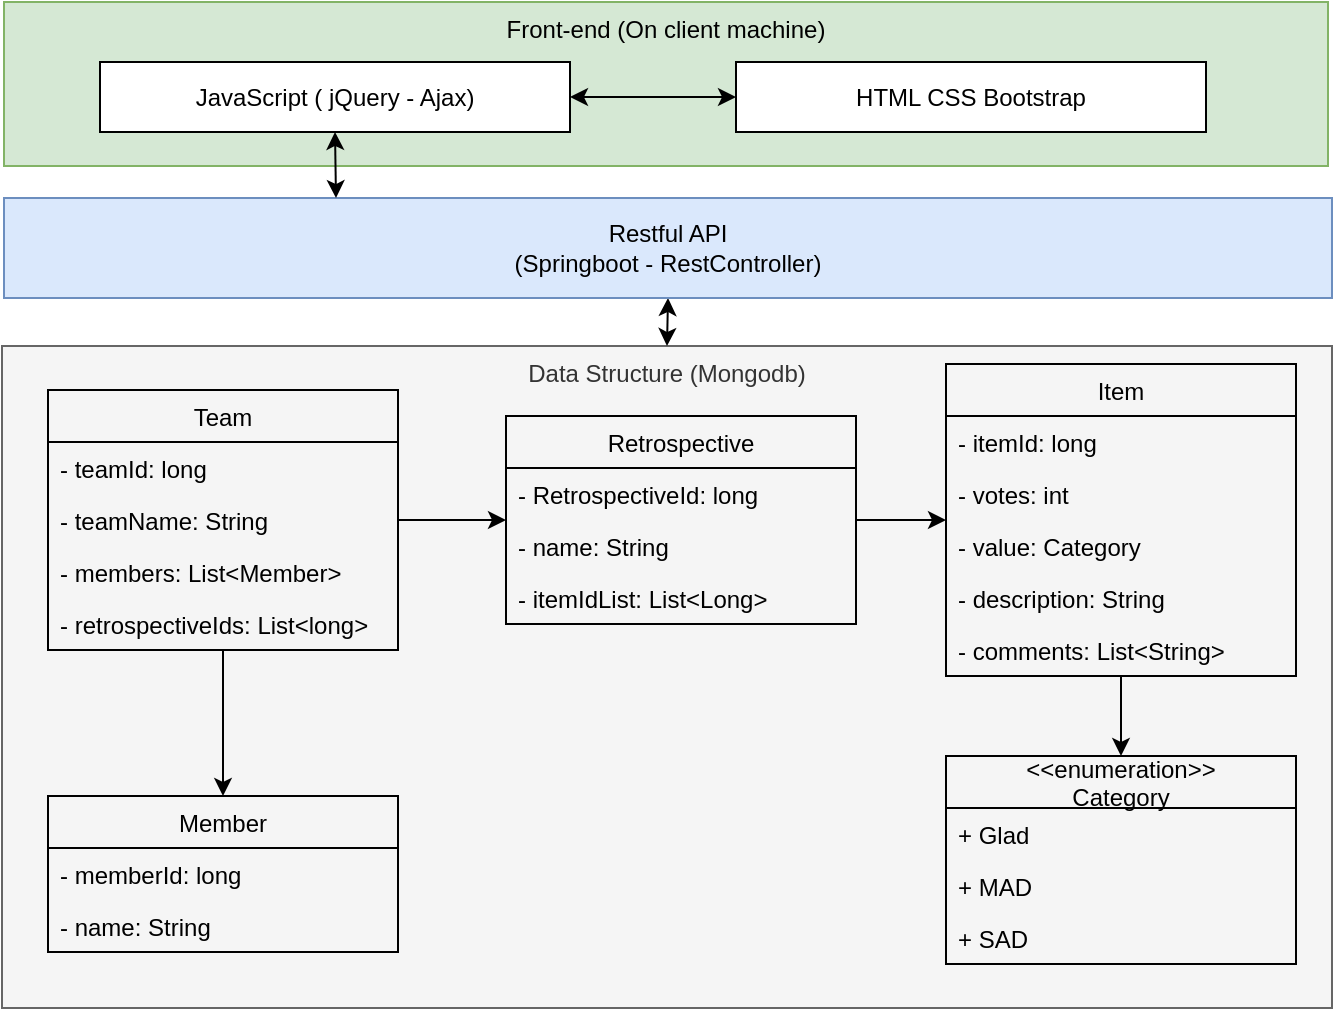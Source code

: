 <mxfile version="13.10.4" type="github">
  <diagram id="IDma_761hYsdMr6DxiUg" name="Page-1">
    <mxGraphModel dx="1452" dy="554" grid="0" gridSize="10" guides="1" tooltips="1" connect="1" arrows="1" fold="1" page="0" pageScale="1" pageWidth="827" pageHeight="1169" math="0" shadow="0">
      <root>
        <mxCell id="0" />
        <mxCell id="1" parent="0" />
        <mxCell id="Z2gqgBX56awsmeUNYRUS-5" value="Data Structure (Mongodb)" style="rounded=0;whiteSpace=wrap;html=1;verticalAlign=top;fillColor=#f5f5f5;strokeColor=#666666;fontColor=#333333;" vertex="1" parent="1">
          <mxGeometry x="-139" y="202" width="665" height="331" as="geometry" />
        </mxCell>
        <mxCell id="G3F_hnREcwO1NH6O6jJR-14" value="" style="edgeStyle=orthogonalEdgeStyle;rounded=0;orthogonalLoop=1;jettySize=auto;html=1;" parent="1" source="sst1pjV4CpyANyouE8Uf-1" target="G3F_hnREcwO1NH6O6jJR-9" edge="1">
          <mxGeometry relative="1" as="geometry" />
        </mxCell>
        <mxCell id="G3F_hnREcwO1NH6O6jJR-28" value="" style="edgeStyle=orthogonalEdgeStyle;rounded=0;orthogonalLoop=1;jettySize=auto;html=1;" parent="1" source="sst1pjV4CpyANyouE8Uf-1" target="G3F_hnREcwO1NH6O6jJR-23" edge="1">
          <mxGeometry relative="1" as="geometry" />
        </mxCell>
        <mxCell id="sst1pjV4CpyANyouE8Uf-1" value="Team" style="swimlane;fontStyle=0;childLayout=stackLayout;horizontal=1;startSize=26;fillColor=none;horizontalStack=0;resizeParent=1;resizeParentMax=0;resizeLast=0;collapsible=1;marginBottom=0;" parent="1" vertex="1">
          <mxGeometry x="-116" y="224" width="175" height="130" as="geometry" />
        </mxCell>
        <mxCell id="sst1pjV4CpyANyouE8Uf-2" value="- teamId: long" style="text;strokeColor=none;fillColor=none;align=left;verticalAlign=top;spacingLeft=4;spacingRight=4;overflow=hidden;rotatable=0;points=[[0,0.5],[1,0.5]];portConstraint=eastwest;" parent="sst1pjV4CpyANyouE8Uf-1" vertex="1">
          <mxGeometry y="26" width="175" height="26" as="geometry" />
        </mxCell>
        <mxCell id="sst1pjV4CpyANyouE8Uf-3" value="- teamName: String" style="text;strokeColor=none;fillColor=none;align=left;verticalAlign=top;spacingLeft=4;spacingRight=4;overflow=hidden;rotatable=0;points=[[0,0.5],[1,0.5]];portConstraint=eastwest;" parent="sst1pjV4CpyANyouE8Uf-1" vertex="1">
          <mxGeometry y="52" width="175" height="26" as="geometry" />
        </mxCell>
        <mxCell id="sst1pjV4CpyANyouE8Uf-4" value="- members: List&lt;Member&gt;" style="text;strokeColor=none;fillColor=none;align=left;verticalAlign=top;spacingLeft=4;spacingRight=4;overflow=hidden;rotatable=0;points=[[0,0.5],[1,0.5]];portConstraint=eastwest;" parent="sst1pjV4CpyANyouE8Uf-1" vertex="1">
          <mxGeometry y="78" width="175" height="26" as="geometry" />
        </mxCell>
        <mxCell id="G3F_hnREcwO1NH6O6jJR-1" value="- retrospectiveIds: List&lt;long&gt;" style="text;strokeColor=none;fillColor=none;align=left;verticalAlign=top;spacingLeft=4;spacingRight=4;overflow=hidden;rotatable=0;points=[[0,0.5],[1,0.5]];portConstraint=eastwest;" parent="sst1pjV4CpyANyouE8Uf-1" vertex="1">
          <mxGeometry y="104" width="175" height="26" as="geometry" />
        </mxCell>
        <mxCell id="G3F_hnREcwO1NH6O6jJR-20" value="" style="edgeStyle=orthogonalEdgeStyle;rounded=0;orthogonalLoop=1;jettySize=auto;html=1;" parent="1" source="G3F_hnREcwO1NH6O6jJR-9" target="G3F_hnREcwO1NH6O6jJR-16" edge="1">
          <mxGeometry relative="1" as="geometry" />
        </mxCell>
        <mxCell id="G3F_hnREcwO1NH6O6jJR-9" value="Retrospective" style="swimlane;fontStyle=0;childLayout=stackLayout;horizontal=1;startSize=26;fillColor=none;horizontalStack=0;resizeParent=1;resizeParentMax=0;resizeLast=0;collapsible=1;marginBottom=0;" parent="1" vertex="1">
          <mxGeometry x="113" y="237" width="175" height="104" as="geometry" />
        </mxCell>
        <mxCell id="G3F_hnREcwO1NH6O6jJR-10" value="- RetrospectiveId: long" style="text;strokeColor=none;fillColor=none;align=left;verticalAlign=top;spacingLeft=4;spacingRight=4;overflow=hidden;rotatable=0;points=[[0,0.5],[1,0.5]];portConstraint=eastwest;" parent="G3F_hnREcwO1NH6O6jJR-9" vertex="1">
          <mxGeometry y="26" width="175" height="26" as="geometry" />
        </mxCell>
        <mxCell id="G3F_hnREcwO1NH6O6jJR-11" value="- name: String" style="text;strokeColor=none;fillColor=none;align=left;verticalAlign=top;spacingLeft=4;spacingRight=4;overflow=hidden;rotatable=0;points=[[0,0.5],[1,0.5]];portConstraint=eastwest;" parent="G3F_hnREcwO1NH6O6jJR-9" vertex="1">
          <mxGeometry y="52" width="175" height="26" as="geometry" />
        </mxCell>
        <mxCell id="G3F_hnREcwO1NH6O6jJR-12" value="- itemIdList: List&lt;Long&gt;" style="text;strokeColor=none;fillColor=none;align=left;verticalAlign=top;spacingLeft=4;spacingRight=4;overflow=hidden;rotatable=0;points=[[0,0.5],[1,0.5]];portConstraint=eastwest;" parent="G3F_hnREcwO1NH6O6jJR-9" vertex="1">
          <mxGeometry y="78" width="175" height="26" as="geometry" />
        </mxCell>
        <mxCell id="G3F_hnREcwO1NH6O6jJR-35" value="" style="edgeStyle=orthogonalEdgeStyle;rounded=0;orthogonalLoop=1;jettySize=auto;html=1;" parent="1" source="G3F_hnREcwO1NH6O6jJR-16" target="G3F_hnREcwO1NH6O6jJR-29" edge="1">
          <mxGeometry relative="1" as="geometry" />
        </mxCell>
        <mxCell id="G3F_hnREcwO1NH6O6jJR-16" value="Item" style="swimlane;fontStyle=0;childLayout=stackLayout;horizontal=1;startSize=26;fillColor=none;horizontalStack=0;resizeParent=1;resizeParentMax=0;resizeLast=0;collapsible=1;marginBottom=0;" parent="1" vertex="1">
          <mxGeometry x="333" y="211" width="175" height="156" as="geometry" />
        </mxCell>
        <mxCell id="G3F_hnREcwO1NH6O6jJR-17" value="- itemId: long" style="text;strokeColor=none;fillColor=none;align=left;verticalAlign=top;spacingLeft=4;spacingRight=4;overflow=hidden;rotatable=0;points=[[0,0.5],[1,0.5]];portConstraint=eastwest;" parent="G3F_hnREcwO1NH6O6jJR-16" vertex="1">
          <mxGeometry y="26" width="175" height="26" as="geometry" />
        </mxCell>
        <mxCell id="G3F_hnREcwO1NH6O6jJR-18" value="- votes: int" style="text;strokeColor=none;fillColor=none;align=left;verticalAlign=top;spacingLeft=4;spacingRight=4;overflow=hidden;rotatable=0;points=[[0,0.5],[1,0.5]];portConstraint=eastwest;" parent="G3F_hnREcwO1NH6O6jJR-16" vertex="1">
          <mxGeometry y="52" width="175" height="26" as="geometry" />
        </mxCell>
        <mxCell id="G3F_hnREcwO1NH6O6jJR-19" value="- value: Category" style="text;strokeColor=none;fillColor=none;align=left;verticalAlign=top;spacingLeft=4;spacingRight=4;overflow=hidden;rotatable=0;points=[[0,0.5],[1,0.5]];portConstraint=eastwest;" parent="G3F_hnREcwO1NH6O6jJR-16" vertex="1">
          <mxGeometry y="78" width="175" height="26" as="geometry" />
        </mxCell>
        <mxCell id="G3F_hnREcwO1NH6O6jJR-21" value="- description: String" style="text;strokeColor=none;fillColor=none;align=left;verticalAlign=top;spacingLeft=4;spacingRight=4;overflow=hidden;rotatable=0;points=[[0,0.5],[1,0.5]];portConstraint=eastwest;" parent="G3F_hnREcwO1NH6O6jJR-16" vertex="1">
          <mxGeometry y="104" width="175" height="26" as="geometry" />
        </mxCell>
        <mxCell id="G3F_hnREcwO1NH6O6jJR-22" value="- comments: List&lt;String&gt;" style="text;strokeColor=none;fillColor=none;align=left;verticalAlign=top;spacingLeft=4;spacingRight=4;overflow=hidden;rotatable=0;points=[[0,0.5],[1,0.5]];portConstraint=eastwest;" parent="G3F_hnREcwO1NH6O6jJR-16" vertex="1">
          <mxGeometry y="130" width="175" height="26" as="geometry" />
        </mxCell>
        <mxCell id="G3F_hnREcwO1NH6O6jJR-23" value="Member" style="swimlane;fontStyle=0;childLayout=stackLayout;horizontal=1;startSize=26;fillColor=none;horizontalStack=0;resizeParent=1;resizeParentMax=0;resizeLast=0;collapsible=1;marginBottom=0;" parent="1" vertex="1">
          <mxGeometry x="-116" y="427" width="175" height="78" as="geometry" />
        </mxCell>
        <mxCell id="G3F_hnREcwO1NH6O6jJR-24" value="- memberId: long" style="text;strokeColor=none;fillColor=none;align=left;verticalAlign=top;spacingLeft=4;spacingRight=4;overflow=hidden;rotatable=0;points=[[0,0.5],[1,0.5]];portConstraint=eastwest;" parent="G3F_hnREcwO1NH6O6jJR-23" vertex="1">
          <mxGeometry y="26" width="175" height="26" as="geometry" />
        </mxCell>
        <mxCell id="G3F_hnREcwO1NH6O6jJR-25" value="- name: String" style="text;strokeColor=none;fillColor=none;align=left;verticalAlign=top;spacingLeft=4;spacingRight=4;overflow=hidden;rotatable=0;points=[[0,0.5],[1,0.5]];portConstraint=eastwest;" parent="G3F_hnREcwO1NH6O6jJR-23" vertex="1">
          <mxGeometry y="52" width="175" height="26" as="geometry" />
        </mxCell>
        <mxCell id="G3F_hnREcwO1NH6O6jJR-29" value="&lt;&lt;enumeration&gt;&gt;&#xa;Category" style="swimlane;fontStyle=0;childLayout=stackLayout;horizontal=1;startSize=26;fillColor=none;horizontalStack=0;resizeParent=1;resizeParentMax=0;resizeLast=0;collapsible=1;marginBottom=0;" parent="1" vertex="1">
          <mxGeometry x="333" y="407" width="175" height="104" as="geometry" />
        </mxCell>
        <mxCell id="G3F_hnREcwO1NH6O6jJR-30" value="+ Glad" style="text;strokeColor=none;fillColor=none;align=left;verticalAlign=top;spacingLeft=4;spacingRight=4;overflow=hidden;rotatable=0;points=[[0,0.5],[1,0.5]];portConstraint=eastwest;" parent="G3F_hnREcwO1NH6O6jJR-29" vertex="1">
          <mxGeometry y="26" width="175" height="26" as="geometry" />
        </mxCell>
        <mxCell id="G3F_hnREcwO1NH6O6jJR-31" value="+ MAD" style="text;strokeColor=none;fillColor=none;align=left;verticalAlign=top;spacingLeft=4;spacingRight=4;overflow=hidden;rotatable=0;points=[[0,0.5],[1,0.5]];portConstraint=eastwest;" parent="G3F_hnREcwO1NH6O6jJR-29" vertex="1">
          <mxGeometry y="52" width="175" height="26" as="geometry" />
        </mxCell>
        <mxCell id="G3F_hnREcwO1NH6O6jJR-32" value="+ SAD" style="text;strokeColor=none;fillColor=none;align=left;verticalAlign=top;spacingLeft=4;spacingRight=4;overflow=hidden;rotatable=0;points=[[0,0.5],[1,0.5]];portConstraint=eastwest;" parent="G3F_hnREcwO1NH6O6jJR-29" vertex="1">
          <mxGeometry y="78" width="175" height="26" as="geometry" />
        </mxCell>
        <mxCell id="Z2gqgBX56awsmeUNYRUS-12" style="edgeStyle=orthogonalEdgeStyle;rounded=0;orthogonalLoop=1;jettySize=auto;html=1;exitX=0.5;exitY=1;exitDx=0;exitDy=0;entryX=0.5;entryY=0;entryDx=0;entryDy=0;startArrow=classic;startFill=1;endArrow=classic;endFill=1;" edge="1" parent="1" source="Z2gqgBX56awsmeUNYRUS-1" target="Z2gqgBX56awsmeUNYRUS-5">
          <mxGeometry relative="1" as="geometry" />
        </mxCell>
        <mxCell id="Z2gqgBX56awsmeUNYRUS-1" value="Restful API&lt;br&gt;(Springboot - RestController)" style="rounded=0;whiteSpace=wrap;html=1;fillColor=#dae8fc;strokeColor=#6c8ebf;" vertex="1" parent="1">
          <mxGeometry x="-138" y="128" width="664" height="50" as="geometry" />
        </mxCell>
        <mxCell id="Z2gqgBX56awsmeUNYRUS-2" value="Front-end (On client machine)" style="rounded=0;whiteSpace=wrap;html=1;align=center;verticalAlign=top;fillColor=#d5e8d4;strokeColor=#82b366;" vertex="1" parent="1">
          <mxGeometry x="-138" y="30" width="662" height="82" as="geometry" />
        </mxCell>
        <mxCell id="Z2gqgBX56awsmeUNYRUS-3" value="HTML CSS Bootstrap" style="rounded=0;whiteSpace=wrap;html=1;" vertex="1" parent="1">
          <mxGeometry x="228" y="60" width="235" height="35" as="geometry" />
        </mxCell>
        <mxCell id="Z2gqgBX56awsmeUNYRUS-9" style="edgeStyle=orthogonalEdgeStyle;rounded=0;orthogonalLoop=1;jettySize=auto;html=1;exitX=1;exitY=0.5;exitDx=0;exitDy=0;entryX=0;entryY=0.5;entryDx=0;entryDy=0;startArrow=classic;startFill=1;endArrow=classic;endFill=1;" edge="1" parent="1" source="Z2gqgBX56awsmeUNYRUS-4" target="Z2gqgBX56awsmeUNYRUS-3">
          <mxGeometry relative="1" as="geometry" />
        </mxCell>
        <mxCell id="Z2gqgBX56awsmeUNYRUS-11" style="edgeStyle=orthogonalEdgeStyle;rounded=0;orthogonalLoop=1;jettySize=auto;html=1;exitX=0.5;exitY=1;exitDx=0;exitDy=0;entryX=0.25;entryY=0;entryDx=0;entryDy=0;startArrow=classic;startFill=1;endArrow=classic;endFill=1;" edge="1" parent="1" source="Z2gqgBX56awsmeUNYRUS-4" target="Z2gqgBX56awsmeUNYRUS-1">
          <mxGeometry relative="1" as="geometry" />
        </mxCell>
        <mxCell id="Z2gqgBX56awsmeUNYRUS-4" value="JavaScript ( jQuery - Ajax)" style="rounded=0;whiteSpace=wrap;html=1;" vertex="1" parent="1">
          <mxGeometry x="-90" y="60" width="235" height="35" as="geometry" />
        </mxCell>
      </root>
    </mxGraphModel>
  </diagram>
</mxfile>
